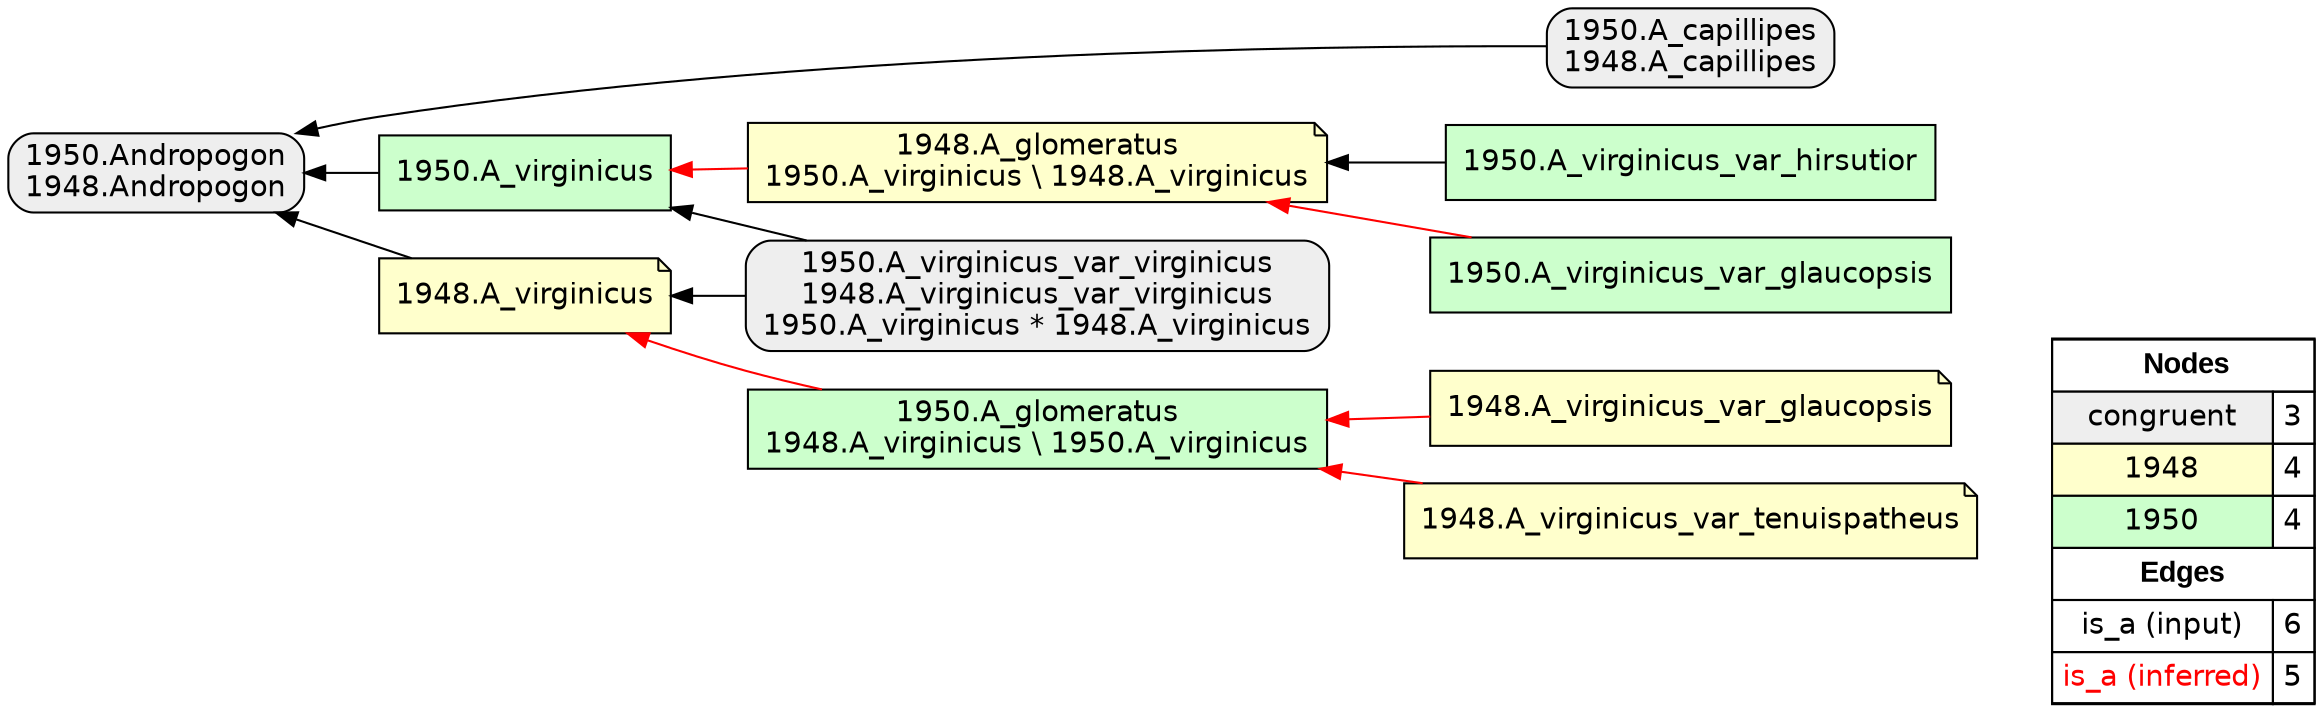 digraph{
rankdir=RL
node[shape=box style="filled,rounded" fillcolor="#EEEEEE" fontname="helvetica"] 
"1950.A_capillipes\n1948.A_capillipes"
"1950.A_virginicus_var_virginicus\n1948.A_virginicus_var_virginicus\n1950.A_virginicus * 1948.A_virginicus"
"1950.Andropogon\n1948.Andropogon"
node[shape=note style=filled fillcolor="#FFFFCC" fontname="helvetica"] 
"1948.A_glomeratus\n1950.A_virginicus \\ 1948.A_virginicus"
"1948.A_virginicus"
"1948.A_virginicus_var_glaucopsis"
"1948.A_virginicus_var_tenuispatheus"
node[shape=box style=filled fillcolor="#CCFFCC" fontname="helvetica"] 
"1950.A_glomeratus\n1948.A_virginicus \\ 1950.A_virginicus"
"1950.A_virginicus_var_hirsutior"
"1950.A_virginicus"
"1950.A_virginicus_var_glaucopsis"
edge[arrowhead=normal style=dotted color="#000000" constraint=true penwidth=1]
edge[arrowhead=normal style=solid color="#000000" constraint=true penwidth=1]
"1948.A_virginicus" -> "1950.Andropogon\n1948.Andropogon"
"1950.A_virginicus_var_hirsutior" -> "1948.A_glomeratus\n1950.A_virginicus \\ 1948.A_virginicus"
"1950.A_virginicus_var_virginicus\n1948.A_virginicus_var_virginicus\n1950.A_virginicus * 1948.A_virginicus" -> "1948.A_virginicus"
"1950.A_capillipes\n1948.A_capillipes" -> "1950.Andropogon\n1948.Andropogon"
"1950.A_virginicus" -> "1950.Andropogon\n1948.Andropogon"
"1950.A_virginicus_var_virginicus\n1948.A_virginicus_var_virginicus\n1950.A_virginicus * 1948.A_virginicus" -> "1950.A_virginicus"
edge[arrowhead=normal style=solid color="#FF0000" constraint=true penwidth=1]
"1950.A_glomeratus\n1948.A_virginicus \\ 1950.A_virginicus" -> "1948.A_virginicus"
"1948.A_virginicus_var_tenuispatheus" -> "1950.A_glomeratus\n1948.A_virginicus \\ 1950.A_virginicus"
"1948.A_glomeratus\n1950.A_virginicus \\ 1948.A_virginicus" -> "1950.A_virginicus"
"1950.A_virginicus_var_glaucopsis" -> "1948.A_glomeratus\n1950.A_virginicus \\ 1948.A_virginicus"
"1948.A_virginicus_var_glaucopsis" -> "1950.A_glomeratus\n1948.A_virginicus \\ 1950.A_virginicus"
node[shape=box] 
{rank=source Legend [fillcolor= white margin=0 label=< 
 <TABLE BORDER="0" CELLBORDER="1" CELLSPACING="0" CELLPADDING="4"> 
<TR> <TD COLSPAN="2"><font face="Arial Black"> Nodes</font></TD> </TR> 
<TR> 
 <TD bgcolor="#EEEEEE" fontname="helvetica">congruent</TD> 
 <TD>3</TD> 
 </TR> 
<TR> 
 <TD bgcolor="#FFFFCC" fontname="helvetica">1948</TD> 
 <TD>4</TD> 
 </TR> 
<TR> 
 <TD bgcolor="#CCFFCC" fontname="helvetica">1950</TD> 
 <TD>4</TD> 
 </TR> 
<TR> <TD COLSPAN="2"><font face = "Arial Black"> Edges </font></TD> </TR> 
<TR> 
 <TD><font color ="#000000">is_a (input)</font></TD><TD>6</TD>
</TR>
<TR> 
 <TD><font color ="#FF0000">is_a (inferred)</font></TD><TD>5</TD>
</TR>
</TABLE> 
 >] } 
}